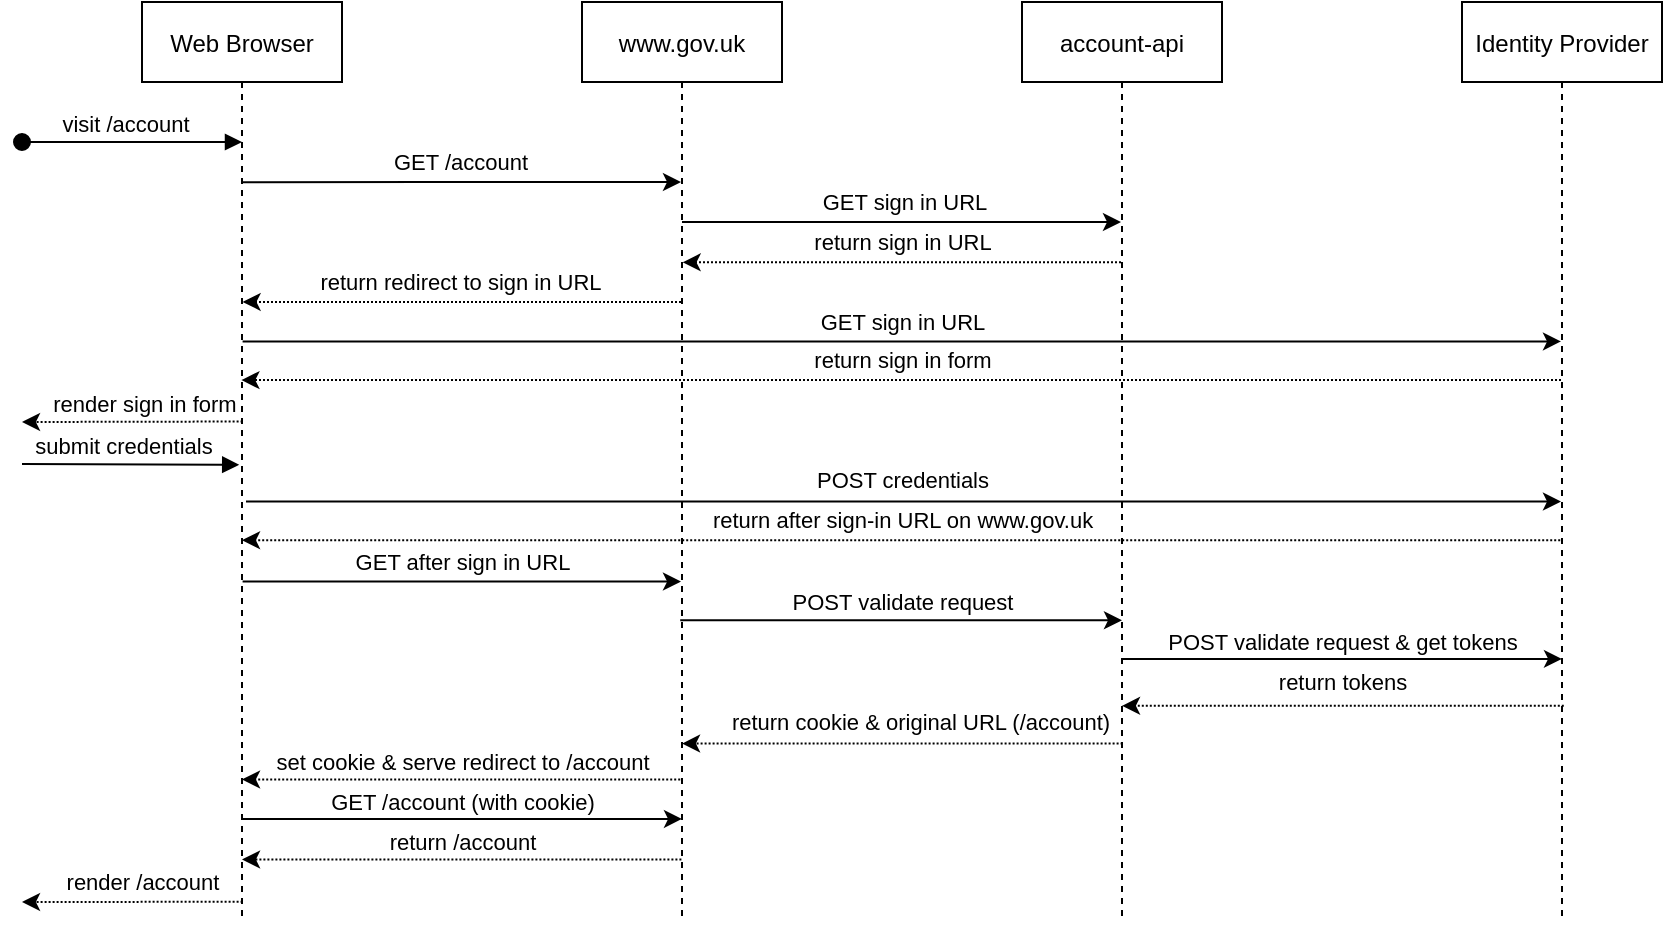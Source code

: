 <mxfile version="15.8.6" type="device"><diagram id="kgpKYQtTHZ0yAKxKKP6v" name="Page-1"><mxGraphModel dx="1176" dy="672" grid="1" gridSize="10" guides="1" tooltips="1" connect="1" arrows="1" fold="1" page="1" pageScale="1" pageWidth="850" pageHeight="1100" math="0" shadow="0"><root><mxCell id="0"/><mxCell id="1" parent="0"/><mxCell id="3nuBFxr9cyL0pnOWT2aG-1" value="Web Browser" style="shape=umlLifeline;perimeter=lifelinePerimeter;container=1;collapsible=0;recursiveResize=0;rounded=0;shadow=0;strokeWidth=1;" parent="1" vertex="1"><mxGeometry x="140" y="80" width="100" height="460" as="geometry"/></mxCell><mxCell id="3nuBFxr9cyL0pnOWT2aG-3" value="visit /account" style="verticalAlign=bottom;startArrow=oval;endArrow=block;startSize=8;shadow=0;strokeWidth=1;" parent="3nuBFxr9cyL0pnOWT2aG-1" edge="1"><mxGeometry x="-0.059" relative="1" as="geometry"><mxPoint x="-60" y="70" as="sourcePoint"/><mxPoint x="50" y="70" as="targetPoint"/><mxPoint as="offset"/></mxGeometry></mxCell><mxCell id="Hqrd62s4lCNZvTE4DqPO-25" value="submit credentials" style="verticalAlign=bottom;startArrow=none;endArrow=block;startSize=8;shadow=0;strokeWidth=1;startFill=0;entryX=0.486;entryY=0.503;entryDx=0;entryDy=0;entryPerimeter=0;" edge="1" parent="3nuBFxr9cyL0pnOWT2aG-1" target="3nuBFxr9cyL0pnOWT2aG-1"><mxGeometry x="-0.059" relative="1" as="geometry"><mxPoint x="-60" y="231" as="sourcePoint"/><mxPoint x="50" y="230" as="targetPoint"/><mxPoint as="offset"/></mxGeometry></mxCell><mxCell id="3nuBFxr9cyL0pnOWT2aG-5" value="www.gov.uk" style="shape=umlLifeline;perimeter=lifelinePerimeter;container=1;collapsible=0;recursiveResize=0;rounded=0;shadow=0;strokeWidth=1;" parent="1" vertex="1"><mxGeometry x="360" y="80" width="100" height="460" as="geometry"/></mxCell><mxCell id="Hqrd62s4lCNZvTE4DqPO-1" value="account-api" style="shape=umlLifeline;perimeter=lifelinePerimeter;container=1;collapsible=0;recursiveResize=0;rounded=0;shadow=0;strokeWidth=1;" vertex="1" parent="1"><mxGeometry x="580" y="80" width="100" height="460" as="geometry"/></mxCell><mxCell id="Hqrd62s4lCNZvTE4DqPO-2" value="" style="endArrow=classic;html=1;rounded=0;" edge="1" parent="1" source="3nuBFxr9cyL0pnOWT2aG-5" target="Hqrd62s4lCNZvTE4DqPO-1"><mxGeometry width="50" height="50" relative="1" as="geometry"><mxPoint x="410" y="170" as="sourcePoint"/><mxPoint x="420" y="210" as="targetPoint"/><Array as="points"><mxPoint x="420" y="190"/><mxPoint x="450" y="190"/></Array></mxGeometry></mxCell><mxCell id="Hqrd62s4lCNZvTE4DqPO-6" value="GET sign in URL" style="edgeLabel;html=1;align=center;verticalAlign=middle;resizable=0;points=[];" vertex="1" connectable="0" parent="Hqrd62s4lCNZvTE4DqPO-2"><mxGeometry x="0.005" y="-1" relative="1" as="geometry"><mxPoint y="-11" as="offset"/></mxGeometry></mxCell><mxCell id="Hqrd62s4lCNZvTE4DqPO-9" value="" style="endArrow=classic;html=1;rounded=0;dashed=1;dashPattern=1 1;entryX=0.503;entryY=0.283;entryDx=0;entryDy=0;entryPerimeter=0;" edge="1" parent="1" source="Hqrd62s4lCNZvTE4DqPO-1" target="3nuBFxr9cyL0pnOWT2aG-5"><mxGeometry width="50" height="50" relative="1" as="geometry"><mxPoint x="370" y="260" as="sourcePoint"/><mxPoint x="410" y="200" as="targetPoint"/></mxGeometry></mxCell><mxCell id="Hqrd62s4lCNZvTE4DqPO-10" value="return sign in URL" style="edgeLabel;html=1;align=center;verticalAlign=middle;resizable=0;points=[];" vertex="1" connectable="0" parent="Hqrd62s4lCNZvTE4DqPO-9"><mxGeometry x="0.23" relative="1" as="geometry"><mxPoint x="25" y="-10" as="offset"/></mxGeometry></mxCell><mxCell id="Hqrd62s4lCNZvTE4DqPO-11" value="" style="endArrow=classic;html=1;rounded=0;dashed=1;dashPattern=1 1;entryX=0.503;entryY=0.326;entryDx=0;entryDy=0;entryPerimeter=0;" edge="1" parent="1" source="3nuBFxr9cyL0pnOWT2aG-5" target="3nuBFxr9cyL0pnOWT2aG-1"><mxGeometry width="50" height="50" relative="1" as="geometry"><mxPoint x="200" y="260" as="sourcePoint"/><mxPoint x="90" y="220" as="targetPoint"/></mxGeometry></mxCell><mxCell id="Hqrd62s4lCNZvTE4DqPO-12" value="return redirect to sign in URL" style="edgeLabel;html=1;align=center;verticalAlign=middle;resizable=0;points=[];" vertex="1" connectable="0" parent="Hqrd62s4lCNZvTE4DqPO-11"><mxGeometry x="0.089" y="-1" relative="1" as="geometry"><mxPoint x="9" y="-9" as="offset"/></mxGeometry></mxCell><mxCell id="Hqrd62s4lCNZvTE4DqPO-13" value="Identity Provider" style="shape=umlLifeline;perimeter=lifelinePerimeter;container=1;collapsible=0;recursiveResize=0;rounded=0;shadow=0;strokeWidth=1;" vertex="1" parent="1"><mxGeometry x="800" y="80" width="100" height="460" as="geometry"/></mxCell><mxCell id="Hqrd62s4lCNZvTE4DqPO-15" value="GET /account" style="endArrow=classic;html=1;rounded=0;exitX=0.497;exitY=0.196;exitDx=0;exitDy=0;exitPerimeter=0;" edge="1" parent="1" source="3nuBFxr9cyL0pnOWT2aG-1" target="3nuBFxr9cyL0pnOWT2aG-5"><mxGeometry x="-0.002" y="10" width="50" height="50" relative="1" as="geometry"><mxPoint x="320" y="260" as="sourcePoint"/><mxPoint x="370" y="210" as="targetPoint"/><Array as="points"><mxPoint x="280" y="170"/></Array><mxPoint as="offset"/></mxGeometry></mxCell><mxCell id="Hqrd62s4lCNZvTE4DqPO-17" value="GET sign in URL" style="endArrow=classic;html=1;rounded=0;exitX=0.503;exitY=0.369;exitDx=0;exitDy=0;exitPerimeter=0;" edge="1" parent="1" source="3nuBFxr9cyL0pnOWT2aG-1" target="Hqrd62s4lCNZvTE4DqPO-13"><mxGeometry x="0.001" y="10" width="50" height="50" relative="1" as="geometry"><mxPoint x="340" y="250" as="sourcePoint"/><mxPoint x="390" y="200" as="targetPoint"/><mxPoint as="offset"/></mxGeometry></mxCell><mxCell id="Hqrd62s4lCNZvTE4DqPO-19" value="" style="endArrow=classic;html=1;rounded=0;entryX=0.497;entryY=0.411;entryDx=0;entryDy=0;entryPerimeter=0;dashed=1;dashPattern=1 1;" edge="1" parent="1" source="Hqrd62s4lCNZvTE4DqPO-13" target="3nuBFxr9cyL0pnOWT2aG-1"><mxGeometry width="50" height="50" relative="1" as="geometry"><mxPoint x="570" y="250" as="sourcePoint"/><mxPoint x="620" y="200" as="targetPoint"/></mxGeometry></mxCell><mxCell id="Hqrd62s4lCNZvTE4DqPO-20" value="return sign in form" style="edgeLabel;html=1;align=center;verticalAlign=middle;resizable=0;points=[];" vertex="1" connectable="0" parent="Hqrd62s4lCNZvTE4DqPO-19"><mxGeometry x="0.029" y="-1" relative="1" as="geometry"><mxPoint x="10" y="-9" as="offset"/></mxGeometry></mxCell><mxCell id="Hqrd62s4lCNZvTE4DqPO-22" value="" style="endArrow=classic;html=1;rounded=0;dashed=1;dashPattern=1 1;exitX=0.503;exitY=0.456;exitDx=0;exitDy=0;exitPerimeter=0;" edge="1" parent="1" source="3nuBFxr9cyL0pnOWT2aG-1"><mxGeometry width="50" height="50" relative="1" as="geometry"><mxPoint x="310" y="250" as="sourcePoint"/><mxPoint x="80" y="290" as="targetPoint"/></mxGeometry></mxCell><mxCell id="Hqrd62s4lCNZvTE4DqPO-23" value="render sign in form" style="edgeLabel;html=1;align=center;verticalAlign=middle;resizable=0;points=[];" vertex="1" connectable="0" parent="Hqrd62s4lCNZvTE4DqPO-22"><mxGeometry x="0.123" relative="1" as="geometry"><mxPoint x="12" y="-9" as="offset"/></mxGeometry></mxCell><mxCell id="Hqrd62s4lCNZvTE4DqPO-26" value="POST credentials" style="endArrow=classic;html=1;rounded=0;exitX=0.52;exitY=0.543;exitDx=0;exitDy=0;exitPerimeter=0;" edge="1" parent="1" source="3nuBFxr9cyL0pnOWT2aG-1" target="Hqrd62s4lCNZvTE4DqPO-13"><mxGeometry x="-0.002" y="11" width="50" height="50" relative="1" as="geometry"><mxPoint x="310" y="250" as="sourcePoint"/><mxPoint x="360" y="200" as="targetPoint"/><mxPoint as="offset"/></mxGeometry></mxCell><mxCell id="Hqrd62s4lCNZvTE4DqPO-28" value="return after sign-in URL on www.gov.uk" style="endArrow=classic;html=1;rounded=0;exitX=0.491;exitY=0.585;exitDx=0;exitDy=0;exitPerimeter=0;dashed=1;dashPattern=1 1;" edge="1" parent="1" source="Hqrd62s4lCNZvTE4DqPO-13" target="3nuBFxr9cyL0pnOWT2aG-1"><mxGeometry x="0.0" y="-10" width="50" height="50" relative="1" as="geometry"><mxPoint x="530" y="250" as="sourcePoint"/><mxPoint x="580" y="200" as="targetPoint"/><mxPoint as="offset"/></mxGeometry></mxCell><mxCell id="Hqrd62s4lCNZvTE4DqPO-30" value="GET after sign in URL" style="endArrow=classic;html=1;rounded=0;exitX=0.503;exitY=0.63;exitDx=0;exitDy=0;exitPerimeter=0;" edge="1" parent="1" source="3nuBFxr9cyL0pnOWT2aG-1" target="3nuBFxr9cyL0pnOWT2aG-5"><mxGeometry x="-0.001" y="10" width="50" height="50" relative="1" as="geometry"><mxPoint x="400" y="310" as="sourcePoint"/><mxPoint x="450" y="260" as="targetPoint"/><mxPoint as="offset"/></mxGeometry></mxCell><mxCell id="Hqrd62s4lCNZvTE4DqPO-36" value="POST validate request" style="endArrow=classic;html=1;rounded=0;exitX=0.491;exitY=0.672;exitDx=0;exitDy=0;exitPerimeter=0;entryX=0.5;entryY=0.672;entryDx=0;entryDy=0;entryPerimeter=0;" edge="1" parent="1" source="3nuBFxr9cyL0pnOWT2aG-5" target="Hqrd62s4lCNZvTE4DqPO-1"><mxGeometry x="0.004" y="9" width="50" height="50" relative="1" as="geometry"><mxPoint x="440" y="430" as="sourcePoint"/><mxPoint x="490" y="380" as="targetPoint"/><mxPoint as="offset"/></mxGeometry></mxCell><mxCell id="Hqrd62s4lCNZvTE4DqPO-37" value="POST validate request &amp;amp; get tokens" style="endArrow=classic;html=1;rounded=0;exitX=0.497;exitY=0.714;exitDx=0;exitDy=0;exitPerimeter=0;entryX=0.5;entryY=0.714;entryDx=0;entryDy=0;entryPerimeter=0;" edge="1" parent="1" source="Hqrd62s4lCNZvTE4DqPO-1" target="Hqrd62s4lCNZvTE4DqPO-13"><mxGeometry x="0.001" y="8" width="50" height="50" relative="1" as="geometry"><mxPoint x="440" y="430" as="sourcePoint"/><mxPoint x="490" y="380" as="targetPoint"/><mxPoint as="offset"/></mxGeometry></mxCell><mxCell id="Hqrd62s4lCNZvTE4DqPO-38" value="return tokens" style="endArrow=classic;html=1;rounded=0;exitX=0.509;exitY=0.765;exitDx=0;exitDy=0;exitPerimeter=0;dashed=1;dashPattern=1 1;" edge="1" parent="1" source="Hqrd62s4lCNZvTE4DqPO-13" target="Hqrd62s4lCNZvTE4DqPO-1"><mxGeometry x="0.004" y="-12" width="50" height="50" relative="1" as="geometry"><mxPoint x="440" y="430" as="sourcePoint"/><mxPoint x="490" y="380" as="targetPoint"/><mxPoint as="offset"/></mxGeometry></mxCell><mxCell id="Hqrd62s4lCNZvTE4DqPO-39" value="" style="endArrow=classic;html=1;rounded=0;dashed=1;dashPattern=1 1;exitX=0.503;exitY=0.806;exitDx=0;exitDy=0;exitPerimeter=0;" edge="1" parent="1" source="Hqrd62s4lCNZvTE4DqPO-1" target="3nuBFxr9cyL0pnOWT2aG-5"><mxGeometry width="50" height="50" relative="1" as="geometry"><mxPoint x="440" y="430" as="sourcePoint"/><mxPoint x="490" y="380" as="targetPoint"/></mxGeometry></mxCell><mxCell id="Hqrd62s4lCNZvTE4DqPO-40" value="return cookie &amp;amp; original URL (/account)" style="edgeLabel;html=1;align=center;verticalAlign=middle;resizable=0;points=[];" vertex="1" connectable="0" parent="Hqrd62s4lCNZvTE4DqPO-39"><mxGeometry x="-0.077" relative="1" as="geometry"><mxPoint y="-11" as="offset"/></mxGeometry></mxCell><mxCell id="Hqrd62s4lCNZvTE4DqPO-41" value="set cookie &amp;amp; serve redirect to /account" style="endArrow=classic;html=1;rounded=0;dashed=1;dashPattern=1 1;exitX=0.491;exitY=0.845;exitDx=0;exitDy=0;exitPerimeter=0;" edge="1" parent="1" source="3nuBFxr9cyL0pnOWT2aG-5" target="3nuBFxr9cyL0pnOWT2aG-1"><mxGeometry x="-0.004" y="-9" width="50" height="50" relative="1" as="geometry"><mxPoint x="440" y="430" as="sourcePoint"/><mxPoint x="320" y="420" as="targetPoint"/><mxPoint as="offset"/></mxGeometry></mxCell><mxCell id="Hqrd62s4lCNZvTE4DqPO-42" value="GET /account (with cookie)" style="endArrow=classic;html=1;rounded=0;exitX=0.497;exitY=0.888;exitDx=0;exitDy=0;exitPerimeter=0;entryX=0.5;entryY=0.888;entryDx=0;entryDy=0;entryPerimeter=0;" edge="1" parent="1" source="3nuBFxr9cyL0pnOWT2aG-1" target="3nuBFxr9cyL0pnOWT2aG-5"><mxGeometry x="0.001" y="8" width="50" height="50" relative="1" as="geometry"><mxPoint x="440" y="430" as="sourcePoint"/><mxPoint x="490" y="380" as="targetPoint"/><mxPoint as="offset"/></mxGeometry></mxCell><mxCell id="Hqrd62s4lCNZvTE4DqPO-43" value="" style="endArrow=classic;html=1;rounded=0;exitX=0.497;exitY=0.932;exitDx=0;exitDy=0;exitPerimeter=0;dashed=1;dashPattern=1 1;" edge="1" parent="1" source="3nuBFxr9cyL0pnOWT2aG-5" target="3nuBFxr9cyL0pnOWT2aG-1"><mxGeometry width="50" height="50" relative="1" as="geometry"><mxPoint x="440" y="430" as="sourcePoint"/><mxPoint x="490" y="380" as="targetPoint"/></mxGeometry></mxCell><mxCell id="Hqrd62s4lCNZvTE4DqPO-44" value="return /account" style="edgeLabel;html=1;align=center;verticalAlign=middle;resizable=0;points=[];" vertex="1" connectable="0" parent="Hqrd62s4lCNZvTE4DqPO-43"><mxGeometry x="0.196" y="-2" relative="1" as="geometry"><mxPoint x="22" y="-7" as="offset"/></mxGeometry></mxCell><mxCell id="Hqrd62s4lCNZvTE4DqPO-45" value="" style="endArrow=classic;html=1;rounded=0;dashed=1;dashPattern=1 1;exitX=0.503;exitY=0.978;exitDx=0;exitDy=0;exitPerimeter=0;" edge="1" parent="1" source="3nuBFxr9cyL0pnOWT2aG-1"><mxGeometry width="50" height="50" relative="1" as="geometry"><mxPoint x="440" y="430" as="sourcePoint"/><mxPoint x="80" y="530" as="targetPoint"/></mxGeometry></mxCell><mxCell id="Hqrd62s4lCNZvTE4DqPO-46" value="render /account" style="edgeLabel;html=1;align=center;verticalAlign=middle;resizable=0;points=[];" vertex="1" connectable="0" parent="Hqrd62s4lCNZvTE4DqPO-45"><mxGeometry x="0.275" y="-3" relative="1" as="geometry"><mxPoint x="20" y="-7" as="offset"/></mxGeometry></mxCell></root></mxGraphModel></diagram></mxfile>